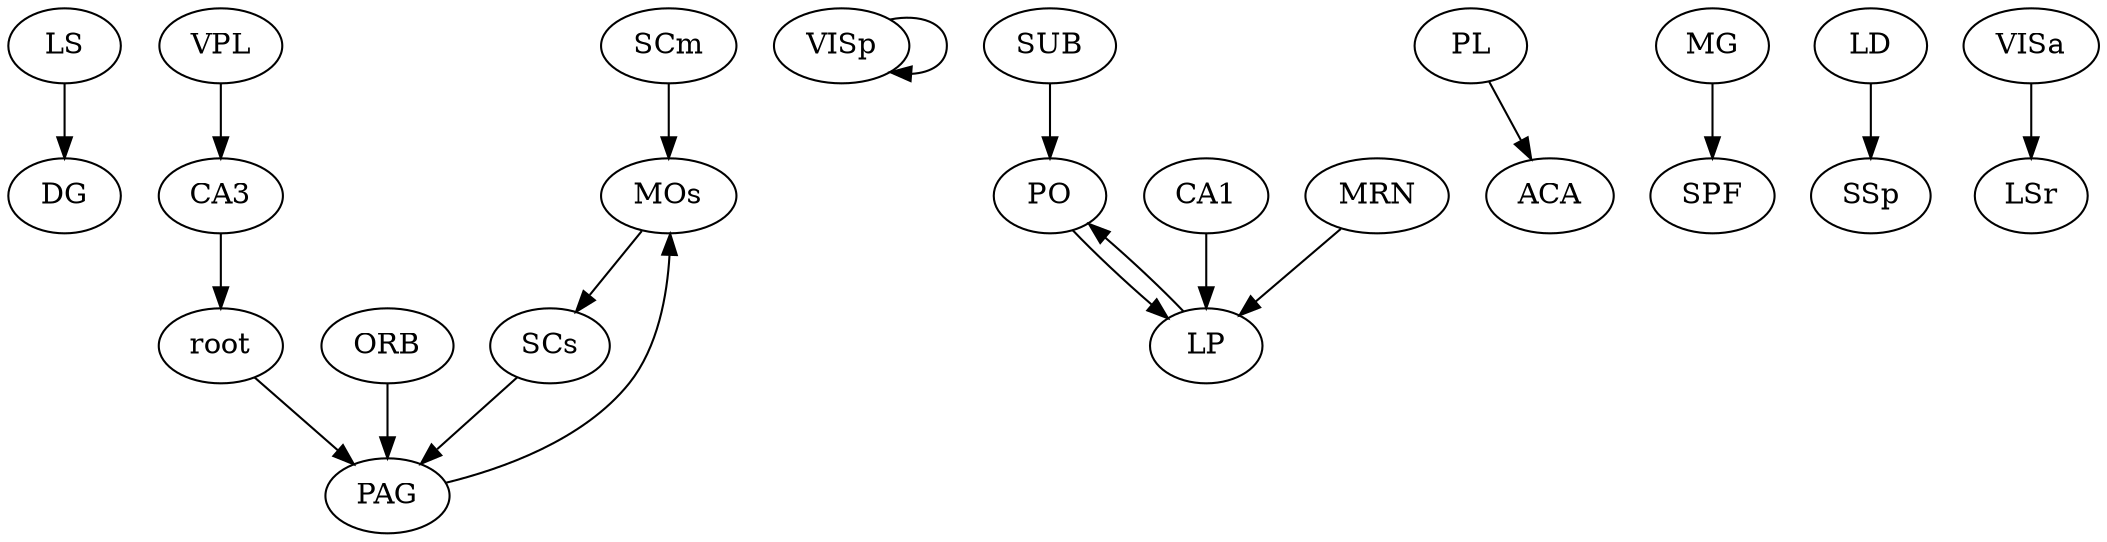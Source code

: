 digraph  {
LS [region="basal ganglia"];
MOs [region="non-visual cortex"];
VISp [region="visual cortex"];
CA3 [region=hippocampal];
SUB [region=hippocampal];
root;
PL [region="non-visual cortex"];
CA1 [region=hippocampal];
SCm [region=midbrain];
SCs [region=midbrain];
ORB [region="non-visual cortex"];
PAG [region=midbrain];
LP [region=thalamus];
MG [region=thalamus];
LD [region=thalamus];
PO [region=thalamus];
MRN [region=midbrain];
VISa [region="visual cortex"];
VPL [region=thalamus];
DG [region=hippocampal];
ACA [region="non-visual cortex"];
SPF [region=thalamus];
SSp [region="non-visual cortex"];
LSr [region="basal ganglia"];
LS -> DG  [weight="3.8075937961448463"];
MOs -> SCs  [weight="3.082710399449956"];
VISp -> VISp  [weight="-2.203326608216427"];
CA3 -> root  [weight="3.0491942146157713"];
SUB -> PO  [weight="5.499097160219184"];
root -> PAG  [weight="5.70721587205611"];
PL -> ACA  [weight="-3.5810489687550118"];
CA1 -> LP  [weight="2.308288659202766"];
SCm -> MOs  [weight="2.9809659273250704"];
SCs -> PAG  [weight="2.9457518858341776"];
ORB -> PAG  [weight="3.2507937067644233"];
PAG -> MOs  [weight="4.321629653429647"];
LP -> PO  [weight="3.6035530186548757"];
MG -> SPF  [weight="13.695879678569398"];
LD -> SSp  [weight="7.266104643331792"];
PO -> LP  [weight="3.248323025666402"];
MRN -> LP  [weight="6.321483615650265"];
VISa -> LSr  [weight="33.24553275946841"];
VPL -> CA3  [weight="6.640959562937641"];
}

